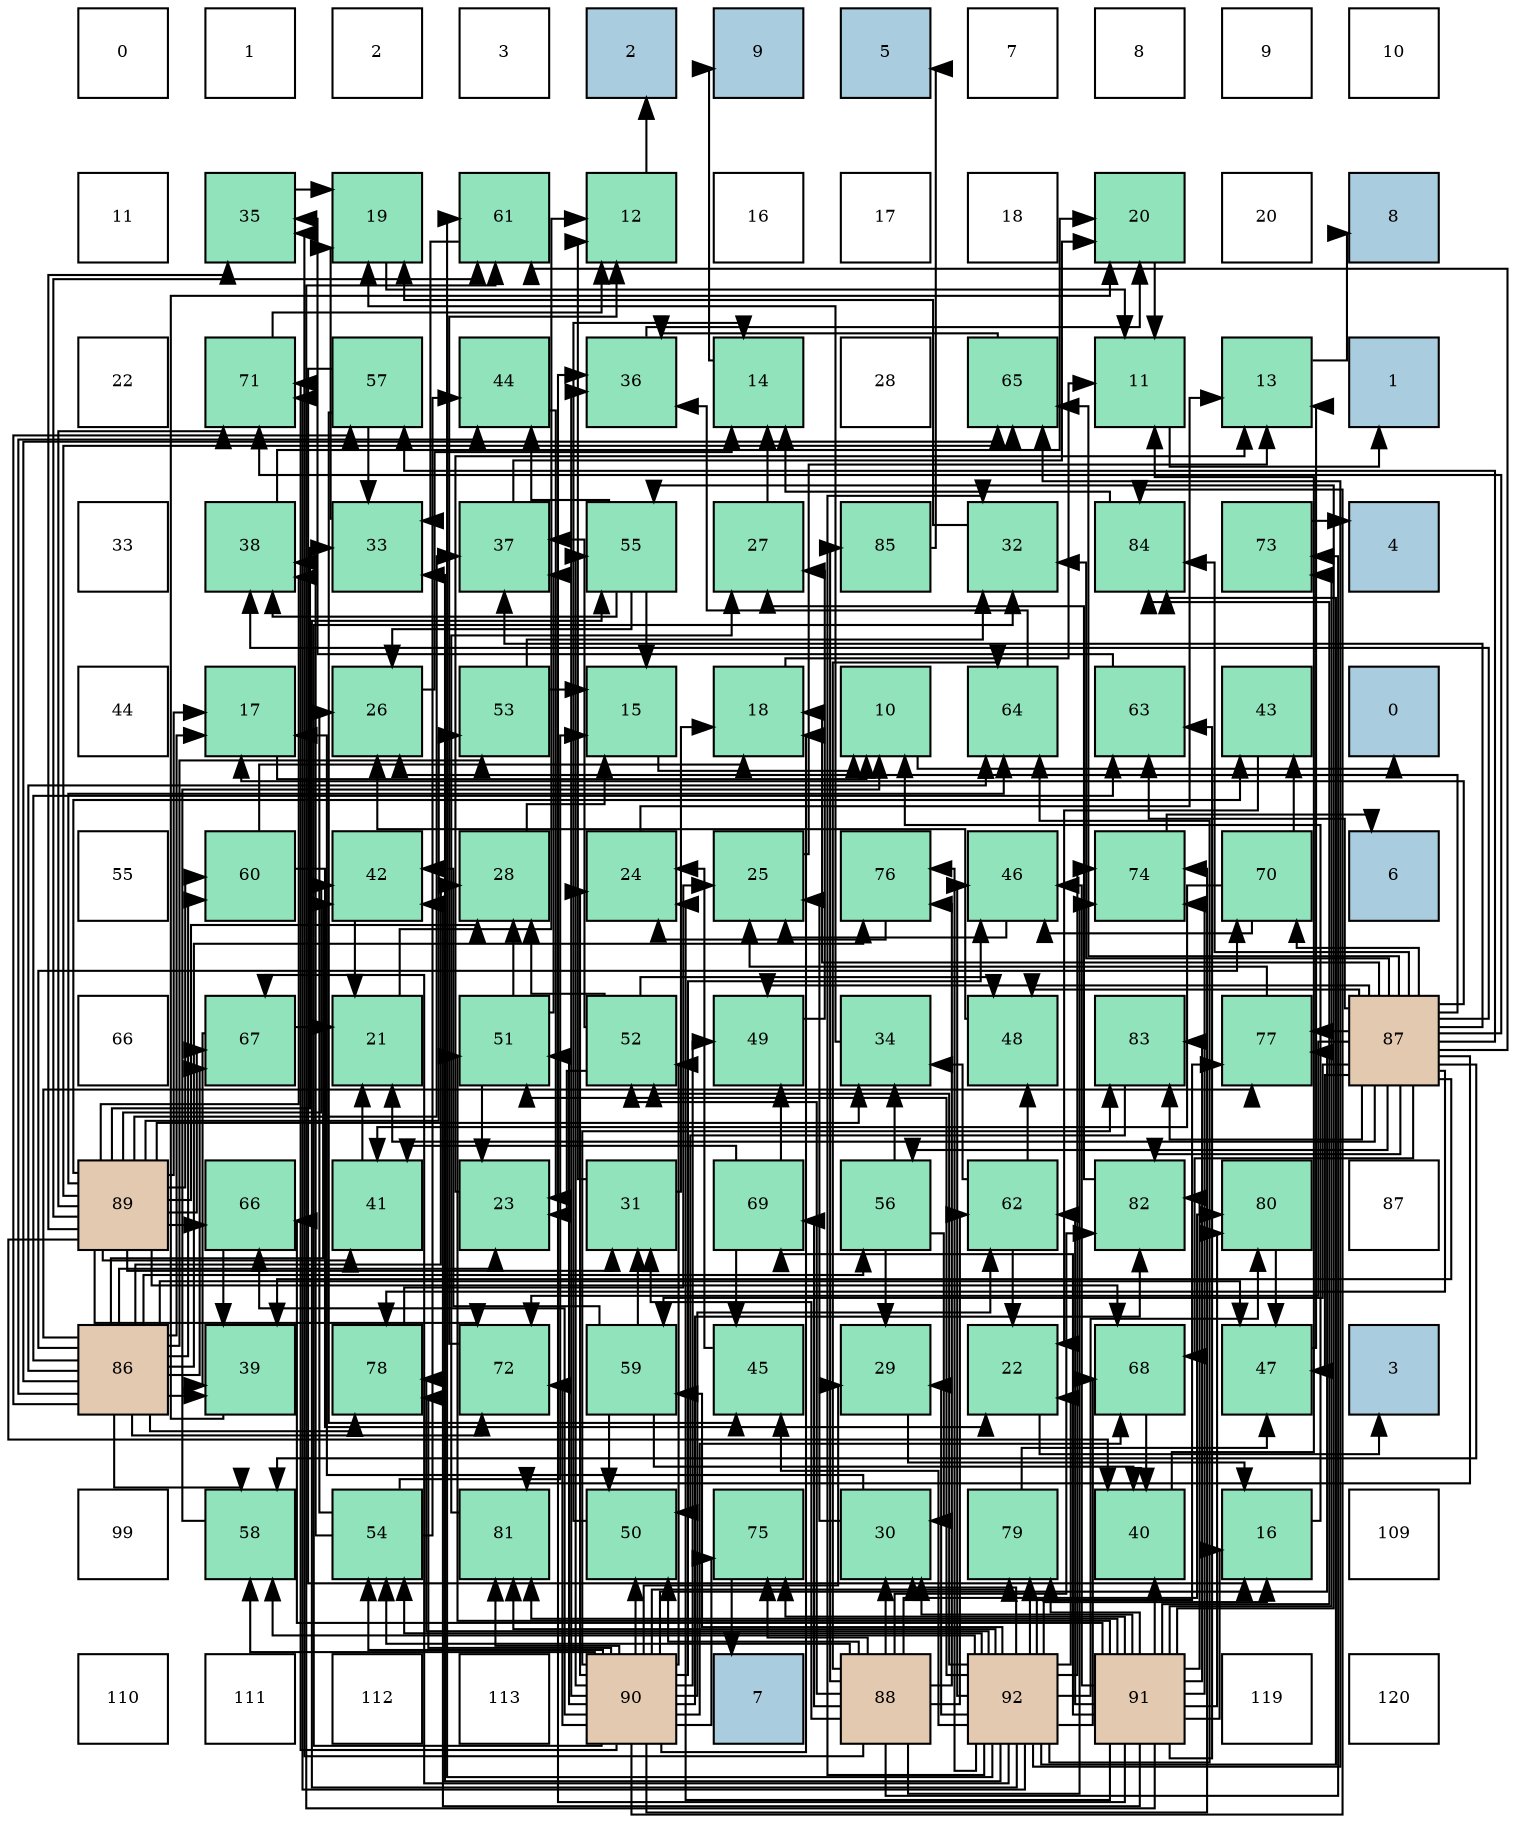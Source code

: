 digraph layout{
 rankdir=TB;
 splines=ortho;
 node [style=filled shape=square fixedsize=true width=0.6];
0[label="0", fontsize=8, fillcolor="#ffffff"];
1[label="1", fontsize=8, fillcolor="#ffffff"];
2[label="2", fontsize=8, fillcolor="#ffffff"];
3[label="3", fontsize=8, fillcolor="#ffffff"];
4[label="2", fontsize=8, fillcolor="#a9ccde"];
5[label="9", fontsize=8, fillcolor="#a9ccde"];
6[label="5", fontsize=8, fillcolor="#a9ccde"];
7[label="7", fontsize=8, fillcolor="#ffffff"];
8[label="8", fontsize=8, fillcolor="#ffffff"];
9[label="9", fontsize=8, fillcolor="#ffffff"];
10[label="10", fontsize=8, fillcolor="#ffffff"];
11[label="11", fontsize=8, fillcolor="#ffffff"];
12[label="35", fontsize=8, fillcolor="#91e3bb"];
13[label="19", fontsize=8, fillcolor="#91e3bb"];
14[label="61", fontsize=8, fillcolor="#91e3bb"];
15[label="12", fontsize=8, fillcolor="#91e3bb"];
16[label="16", fontsize=8, fillcolor="#ffffff"];
17[label="17", fontsize=8, fillcolor="#ffffff"];
18[label="18", fontsize=8, fillcolor="#ffffff"];
19[label="20", fontsize=8, fillcolor="#91e3bb"];
20[label="20", fontsize=8, fillcolor="#ffffff"];
21[label="8", fontsize=8, fillcolor="#a9ccde"];
22[label="22", fontsize=8, fillcolor="#ffffff"];
23[label="71", fontsize=8, fillcolor="#91e3bb"];
24[label="57", fontsize=8, fillcolor="#91e3bb"];
25[label="44", fontsize=8, fillcolor="#91e3bb"];
26[label="36", fontsize=8, fillcolor="#91e3bb"];
27[label="14", fontsize=8, fillcolor="#91e3bb"];
28[label="28", fontsize=8, fillcolor="#ffffff"];
29[label="65", fontsize=8, fillcolor="#91e3bb"];
30[label="11", fontsize=8, fillcolor="#91e3bb"];
31[label="13", fontsize=8, fillcolor="#91e3bb"];
32[label="1", fontsize=8, fillcolor="#a9ccde"];
33[label="33", fontsize=8, fillcolor="#ffffff"];
34[label="38", fontsize=8, fillcolor="#91e3bb"];
35[label="33", fontsize=8, fillcolor="#91e3bb"];
36[label="37", fontsize=8, fillcolor="#91e3bb"];
37[label="55", fontsize=8, fillcolor="#91e3bb"];
38[label="27", fontsize=8, fillcolor="#91e3bb"];
39[label="85", fontsize=8, fillcolor="#91e3bb"];
40[label="32", fontsize=8, fillcolor="#91e3bb"];
41[label="84", fontsize=8, fillcolor="#91e3bb"];
42[label="73", fontsize=8, fillcolor="#91e3bb"];
43[label="4", fontsize=8, fillcolor="#a9ccde"];
44[label="44", fontsize=8, fillcolor="#ffffff"];
45[label="17", fontsize=8, fillcolor="#91e3bb"];
46[label="26", fontsize=8, fillcolor="#91e3bb"];
47[label="53", fontsize=8, fillcolor="#91e3bb"];
48[label="15", fontsize=8, fillcolor="#91e3bb"];
49[label="18", fontsize=8, fillcolor="#91e3bb"];
50[label="10", fontsize=8, fillcolor="#91e3bb"];
51[label="64", fontsize=8, fillcolor="#91e3bb"];
52[label="63", fontsize=8, fillcolor="#91e3bb"];
53[label="43", fontsize=8, fillcolor="#91e3bb"];
54[label="0", fontsize=8, fillcolor="#a9ccde"];
55[label="55", fontsize=8, fillcolor="#ffffff"];
56[label="60", fontsize=8, fillcolor="#91e3bb"];
57[label="42", fontsize=8, fillcolor="#91e3bb"];
58[label="28", fontsize=8, fillcolor="#91e3bb"];
59[label="24", fontsize=8, fillcolor="#91e3bb"];
60[label="25", fontsize=8, fillcolor="#91e3bb"];
61[label="76", fontsize=8, fillcolor="#91e3bb"];
62[label="46", fontsize=8, fillcolor="#91e3bb"];
63[label="74", fontsize=8, fillcolor="#91e3bb"];
64[label="70", fontsize=8, fillcolor="#91e3bb"];
65[label="6", fontsize=8, fillcolor="#a9ccde"];
66[label="66", fontsize=8, fillcolor="#ffffff"];
67[label="67", fontsize=8, fillcolor="#91e3bb"];
68[label="21", fontsize=8, fillcolor="#91e3bb"];
69[label="51", fontsize=8, fillcolor="#91e3bb"];
70[label="52", fontsize=8, fillcolor="#91e3bb"];
71[label="49", fontsize=8, fillcolor="#91e3bb"];
72[label="34", fontsize=8, fillcolor="#91e3bb"];
73[label="48", fontsize=8, fillcolor="#91e3bb"];
74[label="83", fontsize=8, fillcolor="#91e3bb"];
75[label="77", fontsize=8, fillcolor="#91e3bb"];
76[label="87", fontsize=8, fillcolor="#e3c9af"];
77[label="89", fontsize=8, fillcolor="#e3c9af"];
78[label="66", fontsize=8, fillcolor="#91e3bb"];
79[label="41", fontsize=8, fillcolor="#91e3bb"];
80[label="23", fontsize=8, fillcolor="#91e3bb"];
81[label="31", fontsize=8, fillcolor="#91e3bb"];
82[label="69", fontsize=8, fillcolor="#91e3bb"];
83[label="56", fontsize=8, fillcolor="#91e3bb"];
84[label="62", fontsize=8, fillcolor="#91e3bb"];
85[label="82", fontsize=8, fillcolor="#91e3bb"];
86[label="80", fontsize=8, fillcolor="#91e3bb"];
87[label="87", fontsize=8, fillcolor="#ffffff"];
88[label="86", fontsize=8, fillcolor="#e3c9af"];
89[label="39", fontsize=8, fillcolor="#91e3bb"];
90[label="78", fontsize=8, fillcolor="#91e3bb"];
91[label="72", fontsize=8, fillcolor="#91e3bb"];
92[label="59", fontsize=8, fillcolor="#91e3bb"];
93[label="45", fontsize=8, fillcolor="#91e3bb"];
94[label="29", fontsize=8, fillcolor="#91e3bb"];
95[label="22", fontsize=8, fillcolor="#91e3bb"];
96[label="68", fontsize=8, fillcolor="#91e3bb"];
97[label="47", fontsize=8, fillcolor="#91e3bb"];
98[label="3", fontsize=8, fillcolor="#a9ccde"];
99[label="99", fontsize=8, fillcolor="#ffffff"];
100[label="58", fontsize=8, fillcolor="#91e3bb"];
101[label="54", fontsize=8, fillcolor="#91e3bb"];
102[label="81", fontsize=8, fillcolor="#91e3bb"];
103[label="50", fontsize=8, fillcolor="#91e3bb"];
104[label="75", fontsize=8, fillcolor="#91e3bb"];
105[label="30", fontsize=8, fillcolor="#91e3bb"];
106[label="79", fontsize=8, fillcolor="#91e3bb"];
107[label="40", fontsize=8, fillcolor="#91e3bb"];
108[label="16", fontsize=8, fillcolor="#91e3bb"];
109[label="109", fontsize=8, fillcolor="#ffffff"];
110[label="110", fontsize=8, fillcolor="#ffffff"];
111[label="111", fontsize=8, fillcolor="#ffffff"];
112[label="112", fontsize=8, fillcolor="#ffffff"];
113[label="113", fontsize=8, fillcolor="#ffffff"];
114[label="90", fontsize=8, fillcolor="#e3c9af"];
115[label="7", fontsize=8, fillcolor="#a9ccde"];
116[label="88", fontsize=8, fillcolor="#e3c9af"];
117[label="92", fontsize=8, fillcolor="#e3c9af"];
118[label="91", fontsize=8, fillcolor="#e3c9af"];
119[label="119", fontsize=8, fillcolor="#ffffff"];
120[label="120", fontsize=8, fillcolor="#ffffff"];
edge [constraint=false, style=vis];50 -> 54;
30 -> 32;
15 -> 4;
31 -> 21;
27 -> 5;
48 -> 50;
108 -> 50;
45 -> 50;
49 -> 30;
13 -> 30;
19 -> 30;
68 -> 15;
95 -> 98;
80 -> 31;
59 -> 31;
60 -> 31;
46 -> 27;
38 -> 27;
58 -> 48;
94 -> 108;
105 -> 45;
105 -> 60;
81 -> 15;
81 -> 49;
40 -> 13;
35 -> 13;
72 -> 13;
12 -> 13;
26 -> 19;
36 -> 19;
34 -> 19;
89 -> 19;
107 -> 30;
79 -> 68;
57 -> 68;
53 -> 95;
25 -> 80;
93 -> 59;
62 -> 60;
97 -> 31;
73 -> 46;
71 -> 38;
103 -> 27;
69 -> 80;
69 -> 58;
69 -> 36;
70 -> 80;
70 -> 58;
70 -> 36;
70 -> 73;
47 -> 48;
47 -> 40;
101 -> 48;
101 -> 46;
101 -> 34;
101 -> 25;
37 -> 48;
37 -> 46;
37 -> 34;
37 -> 25;
83 -> 94;
83 -> 105;
83 -> 72;
24 -> 108;
24 -> 35;
24 -> 93;
100 -> 50;
92 -> 81;
92 -> 107;
92 -> 57;
92 -> 103;
56 -> 49;
56 -> 95;
14 -> 35;
84 -> 95;
84 -> 72;
84 -> 73;
52 -> 12;
51 -> 26;
29 -> 26;
78 -> 89;
67 -> 68;
67 -> 89;
96 -> 107;
82 -> 79;
82 -> 93;
82 -> 71;
64 -> 79;
64 -> 53;
64 -> 62;
23 -> 15;
91 -> 15;
42 -> 43;
63 -> 65;
104 -> 115;
61 -> 59;
75 -> 60;
90 -> 60;
106 -> 97;
86 -> 97;
102 -> 38;
85 -> 38;
74 -> 103;
41 -> 27;
39 -> 6;
88 -> 45;
88 -> 80;
88 -> 58;
88 -> 89;
88 -> 57;
88 -> 25;
88 -> 97;
88 -> 47;
88 -> 83;
88 -> 24;
88 -> 100;
88 -> 56;
88 -> 52;
88 -> 51;
88 -> 29;
88 -> 67;
88 -> 64;
88 -> 91;
88 -> 61;
88 -> 75;
88 -> 90;
76 -> 45;
76 -> 49;
76 -> 68;
76 -> 46;
76 -> 40;
76 -> 36;
76 -> 34;
76 -> 89;
76 -> 97;
76 -> 73;
76 -> 71;
76 -> 83;
76 -> 24;
76 -> 100;
76 -> 92;
76 -> 14;
76 -> 52;
76 -> 29;
76 -> 96;
76 -> 64;
76 -> 23;
76 -> 91;
76 -> 75;
76 -> 90;
76 -> 102;
76 -> 85;
76 -> 74;
76 -> 41;
116 -> 105;
116 -> 81;
116 -> 12;
116 -> 103;
116 -> 70;
116 -> 101;
116 -> 84;
116 -> 51;
116 -> 82;
116 -> 42;
116 -> 63;
116 -> 104;
116 -> 61;
116 -> 86;
116 -> 85;
116 -> 39;
77 -> 45;
77 -> 58;
77 -> 81;
77 -> 35;
77 -> 72;
77 -> 12;
77 -> 36;
77 -> 34;
77 -> 107;
77 -> 79;
77 -> 57;
77 -> 53;
77 -> 47;
77 -> 56;
77 -> 14;
77 -> 51;
77 -> 29;
77 -> 78;
77 -> 67;
77 -> 96;
77 -> 23;
77 -> 91;
114 -> 49;
114 -> 59;
114 -> 94;
114 -> 40;
114 -> 26;
114 -> 62;
114 -> 71;
114 -> 103;
114 -> 69;
114 -> 70;
114 -> 101;
114 -> 37;
114 -> 100;
114 -> 84;
114 -> 78;
114 -> 96;
114 -> 23;
114 -> 91;
114 -> 63;
114 -> 104;
114 -> 75;
114 -> 90;
114 -> 106;
114 -> 102;
114 -> 85;
114 -> 74;
114 -> 41;
118 -> 108;
118 -> 59;
118 -> 105;
118 -> 26;
118 -> 107;
118 -> 57;
118 -> 62;
118 -> 69;
118 -> 37;
118 -> 14;
118 -> 84;
118 -> 52;
118 -> 78;
118 -> 82;
118 -> 42;
118 -> 63;
118 -> 104;
118 -> 106;
118 -> 86;
118 -> 102;
118 -> 85;
118 -> 74;
118 -> 41;
117 -> 108;
117 -> 95;
117 -> 94;
117 -> 105;
117 -> 40;
117 -> 35;
117 -> 93;
117 -> 62;
117 -> 69;
117 -> 70;
117 -> 101;
117 -> 37;
117 -> 100;
117 -> 92;
117 -> 14;
117 -> 51;
117 -> 29;
117 -> 67;
117 -> 96;
117 -> 23;
117 -> 63;
117 -> 61;
117 -> 75;
117 -> 90;
117 -> 106;
117 -> 86;
117 -> 102;
117 -> 41;
edge [constraint=true, style=invis];
0 -> 11 -> 22 -> 33 -> 44 -> 55 -> 66 -> 77 -> 88 -> 99 -> 110;
1 -> 12 -> 23 -> 34 -> 45 -> 56 -> 67 -> 78 -> 89 -> 100 -> 111;
2 -> 13 -> 24 -> 35 -> 46 -> 57 -> 68 -> 79 -> 90 -> 101 -> 112;
3 -> 14 -> 25 -> 36 -> 47 -> 58 -> 69 -> 80 -> 91 -> 102 -> 113;
4 -> 15 -> 26 -> 37 -> 48 -> 59 -> 70 -> 81 -> 92 -> 103 -> 114;
5 -> 16 -> 27 -> 38 -> 49 -> 60 -> 71 -> 82 -> 93 -> 104 -> 115;
6 -> 17 -> 28 -> 39 -> 50 -> 61 -> 72 -> 83 -> 94 -> 105 -> 116;
7 -> 18 -> 29 -> 40 -> 51 -> 62 -> 73 -> 84 -> 95 -> 106 -> 117;
8 -> 19 -> 30 -> 41 -> 52 -> 63 -> 74 -> 85 -> 96 -> 107 -> 118;
9 -> 20 -> 31 -> 42 -> 53 -> 64 -> 75 -> 86 -> 97 -> 108 -> 119;
10 -> 21 -> 32 -> 43 -> 54 -> 65 -> 76 -> 87 -> 98 -> 109 -> 120;
rank = same {0 -> 1 -> 2 -> 3 -> 4 -> 5 -> 6 -> 7 -> 8 -> 9 -> 10};
rank = same {11 -> 12 -> 13 -> 14 -> 15 -> 16 -> 17 -> 18 -> 19 -> 20 -> 21};
rank = same {22 -> 23 -> 24 -> 25 -> 26 -> 27 -> 28 -> 29 -> 30 -> 31 -> 32};
rank = same {33 -> 34 -> 35 -> 36 -> 37 -> 38 -> 39 -> 40 -> 41 -> 42 -> 43};
rank = same {44 -> 45 -> 46 -> 47 -> 48 -> 49 -> 50 -> 51 -> 52 -> 53 -> 54};
rank = same {55 -> 56 -> 57 -> 58 -> 59 -> 60 -> 61 -> 62 -> 63 -> 64 -> 65};
rank = same {66 -> 67 -> 68 -> 69 -> 70 -> 71 -> 72 -> 73 -> 74 -> 75 -> 76};
rank = same {77 -> 78 -> 79 -> 80 -> 81 -> 82 -> 83 -> 84 -> 85 -> 86 -> 87};
rank = same {88 -> 89 -> 90 -> 91 -> 92 -> 93 -> 94 -> 95 -> 96 -> 97 -> 98};
rank = same {99 -> 100 -> 101 -> 102 -> 103 -> 104 -> 105 -> 106 -> 107 -> 108 -> 109};
rank = same {110 -> 111 -> 112 -> 113 -> 114 -> 115 -> 116 -> 117 -> 118 -> 119 -> 120};
}